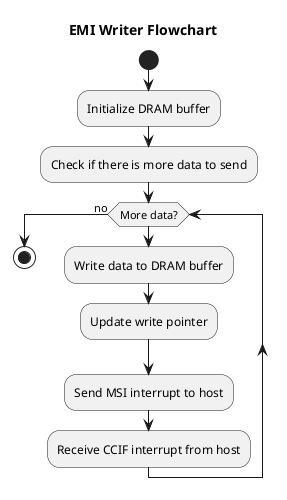 @startuml
title EMI Writer Flowchart

start
:Initialize DRAM buffer;
:Check if there is more data to send;
while (More data?)
  :Write data to DRAM buffer;
  :Update write pointer;
  :Send MSI interrupt to host;
  :Receive CCIF interrupt from host;
endwhile (no)
stop

@enduml
